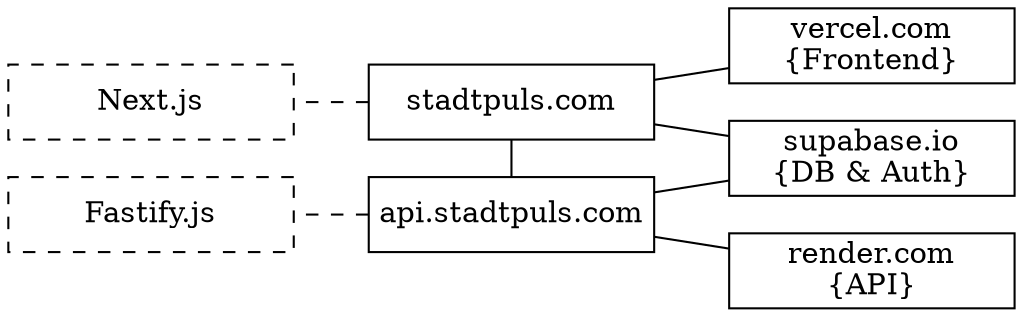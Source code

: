 digraph G {

  rankdir=LR;
  edge [dir=none];
  node [shape=rectangle, width=1.9, fixedsize=true];


{
  vercel [label="vercel.com\n{Frontend}"];
  render [label="render.com\n{API}"];
  supabase [label="supabase.io\n{DB & Auth}"];

}
{
  frontend [label="stadtpuls.com"];
  backend [label="api.stadtpuls.com"];
}
{
  node [style=dashed];
  next [label="Next.js"];
  fastify [label="Fastify.js"];
}
{
  node [];
}


  frontend -> {supabase vercel};
{
  edge[style=dashed];
  frontend -> next;
  backend -> fastify;
  }
  backend -> {render supabase};
  frontend -> backend [dir=none];


  {rank=same; frontend ; backend; }
  {rank=min; next; fastify;}
  {rank=max; vercel ; render; supabase;}
}